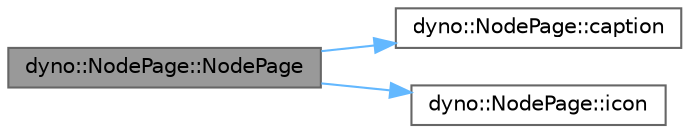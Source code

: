 digraph "dyno::NodePage::NodePage"
{
 // LATEX_PDF_SIZE
  bgcolor="transparent";
  edge [fontname=Helvetica,fontsize=10,labelfontname=Helvetica,labelfontsize=10];
  node [fontname=Helvetica,fontsize=10,shape=box,height=0.2,width=0.4];
  rankdir="LR";
  Node1 [id="Node000001",label="dyno::NodePage::NodePage",height=0.2,width=0.4,color="gray40", fillcolor="grey60", style="filled", fontcolor="black",tooltip=" "];
  Node1 -> Node2 [id="edge1_Node000001_Node000002",color="steelblue1",style="solid",tooltip=" "];
  Node2 [id="Node000002",label="dyno::NodePage::caption",height=0.2,width=0.4,color="grey40", fillcolor="white", style="filled",URL="$classdyno_1_1_node_page.html#ae4ac92c43cba54ede81f11e2c1a47e80",tooltip=" "];
  Node1 -> Node3 [id="edge2_Node000001_Node000003",color="steelblue1",style="solid",tooltip=" "];
  Node3 [id="Node000003",label="dyno::NodePage::icon",height=0.2,width=0.4,color="grey40", fillcolor="white", style="filled",URL="$classdyno_1_1_node_page.html#a3f2dfafdc13158f9b58614166dc5c9f6",tooltip=" "];
}
